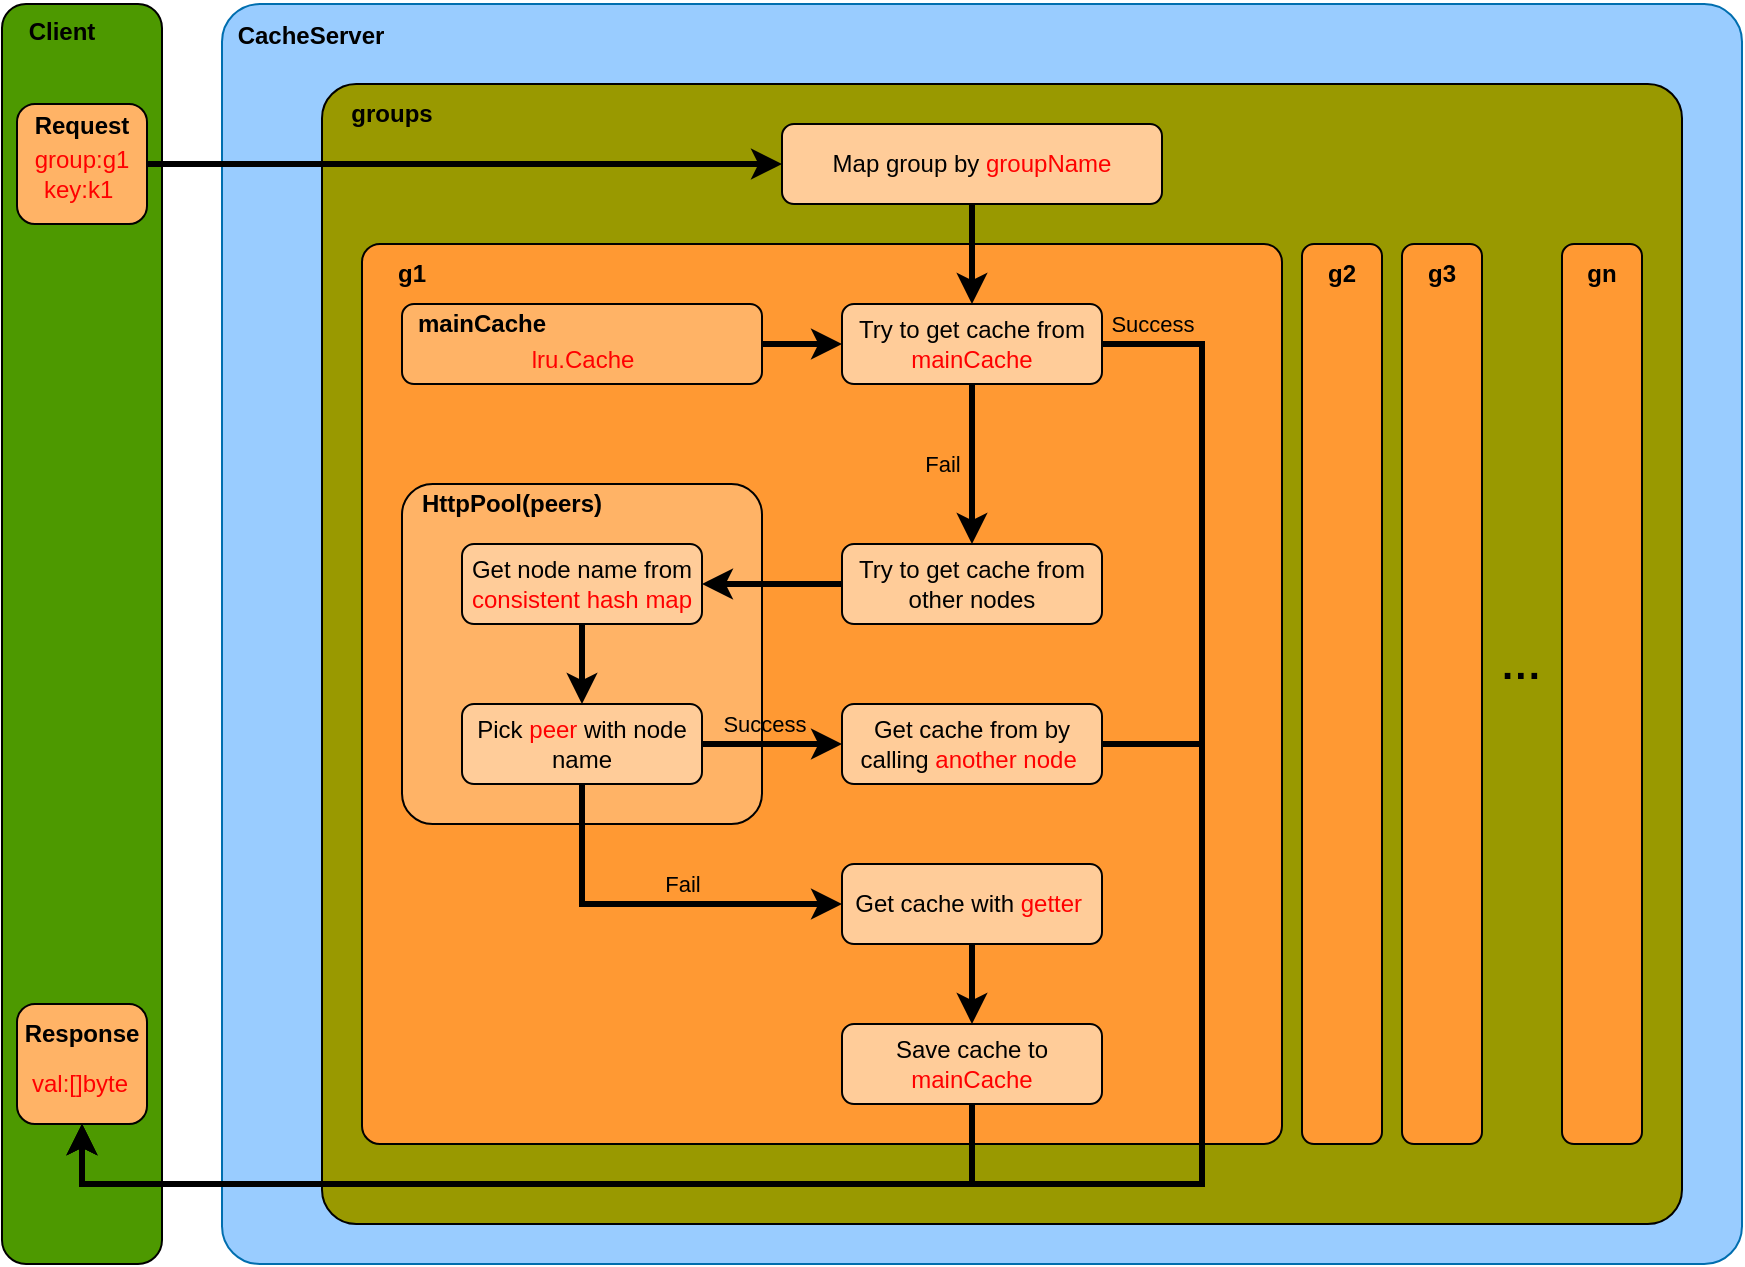 <mxfile>
    <diagram id="9KgbNxF7pnVbjIYk6dXa" name="第 1 页">
        <mxGraphModel dx="1990" dy="783" grid="1" gridSize="10" guides="1" tooltips="1" connect="1" arrows="1" fold="1" page="1" pageScale="1" pageWidth="827" pageHeight="1169" math="0" shadow="0">
            <root>
                <mxCell id="0"/>
                <mxCell id="1" style="locked=1;" parent="0"/>
                <mxCell id="106" value="" style="group" vertex="1" connectable="0" parent="1">
                    <mxGeometry x="-150" y="410" width="760" height="630" as="geometry"/>
                </mxCell>
                <mxCell id="80" value="" style="rounded=1;whiteSpace=wrap;html=1;labelBackgroundColor=none;fontColor=#ffffff;fillColor=#99CCFF;arcSize=3;strokeColor=#006EAF;" vertex="1" parent="106">
                    <mxGeometry width="760" height="630" as="geometry"/>
                </mxCell>
                <mxCell id="81" value="&lt;b&gt;&lt;font color=&quot;#000000&quot;&gt;CacheServer&lt;/font&gt;&lt;/b&gt;" style="text;html=1;strokeColor=none;fillColor=none;align=center;verticalAlign=middle;whiteSpace=wrap;rounded=0;labelBackgroundColor=none;fontColor=#FF0000;" vertex="1" parent="106">
                    <mxGeometry x="7.451" width="74.51" height="31.5" as="geometry"/>
                </mxCell>
                <mxCell id="112" value="" style="group" vertex="1" connectable="0" parent="1">
                    <mxGeometry x="-260" y="410" width="80" height="630" as="geometry"/>
                </mxCell>
                <mxCell id="107" value="" style="rounded=1;whiteSpace=wrap;html=1;labelBackgroundColor=none;fontSize=20;fontColor=#000000;fillColor=#4D9900;" vertex="1" parent="112">
                    <mxGeometry width="80" height="630" as="geometry"/>
                </mxCell>
                <mxCell id="108" value="&lt;font style=&quot;font-size: 12px&quot;&gt;&lt;b&gt;Client&lt;/b&gt;&lt;/font&gt;" style="text;html=1;strokeColor=none;fillColor=none;align=center;verticalAlign=middle;whiteSpace=wrap;rounded=0;labelBackgroundColor=none;fontSize=20;fontColor=#000000;" vertex="1" parent="112">
                    <mxGeometry width="60" height="20" as="geometry"/>
                </mxCell>
                <mxCell id="44" value="元素" style="" parent="0"/>
                <mxCell id="103" value="" style="group" vertex="1" connectable="0" parent="44">
                    <mxGeometry x="-100" y="450" width="680" height="570" as="geometry"/>
                </mxCell>
                <mxCell id="82" value="" style="rounded=1;whiteSpace=wrap;html=1;labelBackgroundColor=none;fontColor=#000000;fillColor=#999900;arcSize=3;" vertex="1" parent="103">
                    <mxGeometry width="680" height="570" as="geometry"/>
                </mxCell>
                <mxCell id="83" value="&lt;b&gt;&lt;font color=&quot;#000000&quot;&gt;groups&lt;/font&gt;&lt;/b&gt;" style="text;html=1;strokeColor=none;fillColor=none;align=center;verticalAlign=middle;whiteSpace=wrap;rounded=0;labelBackgroundColor=none;fontColor=#FF0000;" vertex="1" parent="103">
                    <mxGeometry width="70" height="30" as="geometry"/>
                </mxCell>
                <mxCell id="89" value="Map group by &lt;font color=&quot;#ff0000&quot;&gt;groupName&lt;/font&gt;" style="rounded=1;whiteSpace=wrap;html=1;labelBackgroundColor=none;fontColor=#000000;fillColor=#FFCC99;" vertex="1" parent="103">
                    <mxGeometry x="230" y="20" width="190" height="40" as="geometry"/>
                </mxCell>
                <mxCell id="105" value="" style="group" vertex="1" connectable="0" parent="44">
                    <mxGeometry x="-80" y="530" width="460" height="450" as="geometry"/>
                </mxCell>
                <mxCell id="2" value="" style="rounded=1;whiteSpace=wrap;html=1;fillColor=#FF9933;arcSize=2;" vertex="1" parent="105">
                    <mxGeometry width="460" height="450" as="geometry"/>
                </mxCell>
                <mxCell id="3" value="&lt;b&gt;g1&lt;/b&gt;" style="text;html=1;strokeColor=none;fillColor=none;align=center;verticalAlign=middle;whiteSpace=wrap;rounded=0;fontColor=#000000;" vertex="1" parent="105">
                    <mxGeometry width="50" height="30" as="geometry"/>
                </mxCell>
                <mxCell id="21" value="Try to get cache from &lt;font color=&quot;#ff0000&quot;&gt;mainCache&lt;/font&gt;" style="rounded=1;whiteSpace=wrap;html=1;fontColor=#000000;fillColor=#FFCC99;" vertex="1" parent="44">
                    <mxGeometry x="160" y="560" width="130" height="40" as="geometry"/>
                </mxCell>
                <mxCell id="28" value="" style="group" vertex="1" connectable="0" parent="44">
                    <mxGeometry x="-60" y="560" width="180" height="40" as="geometry"/>
                </mxCell>
                <mxCell id="22" value="" style="rounded=1;whiteSpace=wrap;html=1;fillColor=#FFB366;" vertex="1" parent="28">
                    <mxGeometry width="180" height="40" as="geometry"/>
                </mxCell>
                <mxCell id="26" value="&lt;b&gt;mainCache&lt;/b&gt;" style="text;html=1;strokeColor=none;fillColor=none;align=center;verticalAlign=middle;whiteSpace=wrap;rounded=0;fontColor=#000000;" vertex="1" parent="28">
                    <mxGeometry width="80" height="20" as="geometry"/>
                </mxCell>
                <mxCell id="27" value="&lt;font color=&quot;#ff0000&quot;&gt;lru.Cache&lt;/font&gt;" style="text;html=1;strokeColor=none;fillColor=none;align=center;verticalAlign=middle;whiteSpace=wrap;rounded=0;fontColor=#000000;" vertex="1" parent="28">
                    <mxGeometry x="37.5" y="18" width="105" height="20" as="geometry"/>
                </mxCell>
                <mxCell id="30" value="Try to get cache from other nodes" style="rounded=1;whiteSpace=wrap;html=1;fontColor=#000000;fillColor=#FFCC99;" vertex="1" parent="44">
                    <mxGeometry x="160" y="680" width="130" height="40" as="geometry"/>
                </mxCell>
                <mxCell id="31" value="" style="group" vertex="1" connectable="0" parent="44">
                    <mxGeometry x="-40" y="640" width="160" height="200" as="geometry"/>
                </mxCell>
                <mxCell id="32" value="" style="rounded=1;whiteSpace=wrap;html=1;fillColor=#FFB366;arcSize=9;" vertex="1" parent="31">
                    <mxGeometry x="-20" y="10" width="180" height="170" as="geometry"/>
                </mxCell>
                <mxCell id="33" value="&lt;b&gt;HttpPool(peers)&lt;/b&gt;" style="text;html=1;strokeColor=none;fillColor=none;align=center;verticalAlign=middle;whiteSpace=wrap;rounded=0;fontColor=#000000;" vertex="1" parent="31">
                    <mxGeometry x="-20" y="10" width="110" height="20" as="geometry"/>
                </mxCell>
                <mxCell id="35" value="Get node name from &lt;font color=&quot;#ff0000&quot;&gt;consistent hash map&lt;/font&gt;" style="rounded=1;whiteSpace=wrap;html=1;fontColor=#000000;fillColor=#FFCC99;" vertex="1" parent="31">
                    <mxGeometry x="10" y="40" width="120" height="40" as="geometry"/>
                </mxCell>
                <mxCell id="36" value="Pick &lt;font color=&quot;#ff0000&quot;&gt;peer&lt;/font&gt; with node name" style="rounded=1;whiteSpace=wrap;html=1;fontColor=#000000;fillColor=#FFCC99;" vertex="1" parent="31">
                    <mxGeometry x="10" y="120" width="120" height="40" as="geometry"/>
                </mxCell>
                <mxCell id="43" value="Get cache from by calling &lt;font color=&quot;#ff0000&quot;&gt;another node&lt;/font&gt;&amp;nbsp;" style="rounded=1;whiteSpace=wrap;html=1;fontColor=#000000;fillColor=#FFCC99;" vertex="1" parent="44">
                    <mxGeometry x="160" y="760" width="130" height="40" as="geometry"/>
                </mxCell>
                <mxCell id="56" value="Get cache with &lt;font color=&quot;#ff0000&quot;&gt;getter&lt;/font&gt;&amp;nbsp;" style="rounded=1;whiteSpace=wrap;html=1;fontColor=#000000;fillColor=#FFCC99;" vertex="1" parent="44">
                    <mxGeometry x="160" y="840" width="130" height="40" as="geometry"/>
                </mxCell>
                <mxCell id="58" value="Save cache to &lt;font color=&quot;#ff0000&quot;&gt;mainCache&lt;/font&gt;" style="rounded=1;whiteSpace=wrap;html=1;fontColor=#000000;fillColor=#FFCC99;" vertex="1" parent="44">
                    <mxGeometry x="160" y="920" width="130" height="40" as="geometry"/>
                </mxCell>
                <mxCell id="95" value="" style="group" vertex="1" connectable="0" parent="44">
                    <mxGeometry x="520" y="530" width="40" height="450" as="geometry"/>
                </mxCell>
                <mxCell id="96" value="" style="rounded=1;whiteSpace=wrap;html=1;fillColor=#FF9933;" vertex="1" parent="95">
                    <mxGeometry width="40" height="450" as="geometry"/>
                </mxCell>
                <mxCell id="97" value="&lt;b&gt;gn&lt;/b&gt;" style="text;html=1;strokeColor=none;fillColor=none;align=center;verticalAlign=middle;whiteSpace=wrap;rounded=0;fontColor=#000000;" vertex="1" parent="95">
                    <mxGeometry width="40" height="30" as="geometry"/>
                </mxCell>
                <mxCell id="92" value="" style="group" vertex="1" connectable="0" parent="44">
                    <mxGeometry x="440" y="530" width="40" height="450" as="geometry"/>
                </mxCell>
                <mxCell id="93" value="" style="rounded=1;whiteSpace=wrap;html=1;fillColor=#FF9933;" vertex="1" parent="92">
                    <mxGeometry width="40" height="450" as="geometry"/>
                </mxCell>
                <mxCell id="94" value="&lt;b&gt;g3&lt;/b&gt;" style="text;html=1;strokeColor=none;fillColor=none;align=center;verticalAlign=middle;whiteSpace=wrap;rounded=0;fontColor=#000000;" vertex="1" parent="92">
                    <mxGeometry width="40" height="30" as="geometry"/>
                </mxCell>
                <mxCell id="99" value="&lt;b&gt;&lt;font style=&quot;font-size: 20px&quot;&gt;···&lt;/font&gt;&lt;/b&gt;" style="text;html=1;strokeColor=none;fillColor=none;align=center;verticalAlign=middle;whiteSpace=wrap;rounded=0;labelBackgroundColor=none;fontColor=#000000;" vertex="1" parent="44">
                    <mxGeometry x="480" y="730" width="40" height="30" as="geometry"/>
                </mxCell>
                <mxCell id="102" value="" style="group" vertex="1" connectable="0" parent="44">
                    <mxGeometry x="390" y="530" width="180" height="470" as="geometry"/>
                </mxCell>
                <mxCell id="6" value="" style="rounded=1;whiteSpace=wrap;html=1;fillColor=#FF9933;" vertex="1" parent="102">
                    <mxGeometry width="40" height="450" as="geometry"/>
                </mxCell>
                <mxCell id="7" value="&lt;b&gt;g2&lt;/b&gt;" style="text;html=1;strokeColor=none;fillColor=none;align=center;verticalAlign=middle;whiteSpace=wrap;rounded=0;fontColor=#000000;" vertex="1" parent="102">
                    <mxGeometry width="40" height="30" as="geometry"/>
                </mxCell>
                <mxCell id="118" value="" style="group" vertex="1" connectable="0" parent="44">
                    <mxGeometry x="-252.5" y="460" width="65" height="70" as="geometry"/>
                </mxCell>
                <mxCell id="18" value="" style="rounded=1;whiteSpace=wrap;html=1;fontColor=#000000;fillColor=#FFB366;" vertex="1" parent="118">
                    <mxGeometry width="65" height="60" as="geometry"/>
                </mxCell>
                <mxCell id="114" value="&lt;b&gt;Request&lt;/b&gt;" style="text;html=1;strokeColor=none;fillColor=none;align=center;verticalAlign=middle;whiteSpace=wrap;rounded=0;labelBackgroundColor=none;fontSize=12;fontColor=#000000;" vertex="1" parent="118">
                    <mxGeometry x="2.5" y="6" width="60" height="10" as="geometry"/>
                </mxCell>
                <mxCell id="115" value="&lt;font color=&quot;#ff0000&quot;&gt;group:g1 key:k1&lt;/font&gt;&amp;nbsp;" style="text;html=1;strokeColor=none;fillColor=none;align=center;verticalAlign=middle;whiteSpace=wrap;rounded=0;labelBackgroundColor=none;fontSize=12;fontColor=#000000;" vertex="1" parent="118">
                    <mxGeometry x="2.5" y="20" width="60" height="30" as="geometry"/>
                </mxCell>
                <mxCell id="123" value="" style="group" vertex="1" connectable="0" parent="44">
                    <mxGeometry x="-252.5" y="910" width="65" height="60" as="geometry"/>
                </mxCell>
                <mxCell id="120" value="" style="rounded=1;whiteSpace=wrap;html=1;fontColor=#000000;fillColor=#FFB366;" vertex="1" parent="123">
                    <mxGeometry width="65" height="60" as="geometry"/>
                </mxCell>
                <mxCell id="121" value="&lt;b&gt;Response&lt;/b&gt;" style="text;html=1;strokeColor=none;fillColor=none;align=center;verticalAlign=middle;whiteSpace=wrap;rounded=0;labelBackgroundColor=none;fontSize=12;fontColor=#000000;" vertex="1" parent="123">
                    <mxGeometry x="2.5" y="10" width="60" height="10" as="geometry"/>
                </mxCell>
                <mxCell id="122" value="&lt;font color=&quot;#ff0000&quot;&gt;val:[]byte&lt;/font&gt;" style="text;html=1;strokeColor=none;fillColor=none;align=center;verticalAlign=middle;whiteSpace=wrap;rounded=0;labelBackgroundColor=none;fontSize=12;fontColor=#000000;" vertex="1" parent="123">
                    <mxGeometry x="2.5" y="30" width="57.5" height="20" as="geometry"/>
                </mxCell>
                <mxCell id="59" value="arrows" style="" parent="0"/>
                <mxCell id="60" style="edgeStyle=none;rounded=0;html=1;exitX=1;exitY=0.5;exitDx=0;exitDy=0;entryX=0;entryY=0.5;entryDx=0;entryDy=0;fontColor=#FF0000;startArrow=none;startFill=0;strokeColor=#000000;strokeWidth=3;" edge="1" parent="59" source="22" target="21">
                    <mxGeometry relative="1" as="geometry"/>
                </mxCell>
                <mxCell id="61" style="edgeStyle=none;rounded=0;html=1;exitX=0.5;exitY=1;exitDx=0;exitDy=0;entryX=0.5;entryY=0;entryDx=0;entryDy=0;fontColor=#FF0000;startArrow=none;startFill=0;strokeColor=#000000;strokeWidth=3;" edge="1" parent="59" source="21" target="30">
                    <mxGeometry relative="1" as="geometry"/>
                </mxCell>
                <mxCell id="78" value="Fail" style="edgeLabel;html=1;align=center;verticalAlign=middle;resizable=0;points=[];fontColor=#000000;labelBackgroundColor=none;" vertex="1" connectable="0" parent="61">
                    <mxGeometry x="-0.358" relative="1" as="geometry">
                        <mxPoint x="-15" y="14" as="offset"/>
                    </mxGeometry>
                </mxCell>
                <mxCell id="62" style="edgeStyle=none;rounded=0;html=1;exitX=0;exitY=0.5;exitDx=0;exitDy=0;entryX=1;entryY=0.5;entryDx=0;entryDy=0;fontColor=#FF0000;startArrow=none;startFill=0;strokeColor=#000000;strokeWidth=3;" edge="1" parent="59" source="30" target="35">
                    <mxGeometry relative="1" as="geometry"/>
                </mxCell>
                <mxCell id="64" style="edgeStyle=none;rounded=0;html=1;exitX=1;exitY=0.5;exitDx=0;exitDy=0;entryX=0;entryY=0.5;entryDx=0;entryDy=0;fontColor=#FF0000;startArrow=none;startFill=0;strokeColor=#000000;strokeWidth=3;" edge="1" parent="59" source="36" target="43">
                    <mxGeometry relative="1" as="geometry"/>
                </mxCell>
                <mxCell id="77" value="Success" style="edgeLabel;html=1;align=center;verticalAlign=middle;resizable=0;points=[];fontColor=#000000;labelBackgroundColor=none;" vertex="1" connectable="0" parent="64">
                    <mxGeometry x="-0.476" y="1" relative="1" as="geometry">
                        <mxPoint x="12" y="-9" as="offset"/>
                    </mxGeometry>
                </mxCell>
                <mxCell id="66" style="edgeStyle=none;rounded=0;html=1;exitX=0.5;exitY=1;exitDx=0;exitDy=0;entryX=0.5;entryY=0;entryDx=0;entryDy=0;fontColor=#FF0000;startArrow=none;startFill=0;strokeColor=#000000;strokeWidth=3;" edge="1" parent="59" source="56" target="58">
                    <mxGeometry relative="1" as="geometry"/>
                </mxCell>
                <mxCell id="72" style="edgeStyle=orthogonalEdgeStyle;rounded=0;html=1;exitX=0.5;exitY=1;exitDx=0;exitDy=0;fontColor=#000000;startArrow=none;startFill=0;strokeColor=#000000;strokeWidth=3;elbow=vertical;" edge="1" parent="59" source="58">
                    <mxGeometry relative="1" as="geometry">
                        <mxPoint x="-220" y="970" as="targetPoint"/>
                        <Array as="points">
                            <mxPoint x="225" y="1000"/>
                            <mxPoint x="-220" y="1000"/>
                        </Array>
                    </mxGeometry>
                </mxCell>
                <mxCell id="63" style="edgeStyle=none;rounded=0;html=1;exitX=0.5;exitY=1;exitDx=0;exitDy=0;fontColor=#FF0000;startArrow=none;startFill=0;strokeColor=#000000;strokeWidth=3;" edge="1" parent="59" source="35" target="36">
                    <mxGeometry relative="1" as="geometry"/>
                </mxCell>
                <mxCell id="73" style="edgeStyle=orthogonalEdgeStyle;rounded=0;html=1;exitX=1;exitY=0.5;exitDx=0;exitDy=0;fontColor=#000000;startArrow=none;startFill=0;strokeColor=#000000;strokeWidth=3;elbow=vertical;entryX=0.5;entryY=1;entryDx=0;entryDy=0;" edge="1" parent="59" source="43" target="120">
                    <mxGeometry relative="1" as="geometry">
                        <mxPoint x="-180" y="860" as="targetPoint"/>
                        <Array as="points">
                            <mxPoint x="340" y="780"/>
                            <mxPoint x="340" y="1000"/>
                            <mxPoint x="-220" y="1000"/>
                        </Array>
                    </mxGeometry>
                </mxCell>
                <mxCell id="74" style="edgeStyle=orthogonalEdgeStyle;rounded=0;html=1;exitX=0.5;exitY=1;exitDx=0;exitDy=0;entryX=0;entryY=0.5;entryDx=0;entryDy=0;fontColor=#000000;startArrow=none;startFill=0;strokeColor=#000000;strokeWidth=3;elbow=vertical;" edge="1" parent="59" source="36" target="56">
                    <mxGeometry relative="1" as="geometry"/>
                </mxCell>
                <mxCell id="76" value="Fail" style="edgeLabel;html=1;align=center;verticalAlign=middle;resizable=0;points=[];fontColor=#000000;labelBackgroundColor=none;" vertex="1" connectable="0" parent="74">
                    <mxGeometry x="-0.061" y="1" relative="1" as="geometry">
                        <mxPoint x="21" y="-9" as="offset"/>
                    </mxGeometry>
                </mxCell>
                <mxCell id="75" style="edgeStyle=orthogonalEdgeStyle;rounded=0;html=1;exitX=1;exitY=0.5;exitDx=0;exitDy=0;fontColor=#000000;startArrow=none;startFill=0;strokeColor=#000000;strokeWidth=3;elbow=vertical;entryX=0.5;entryY=1;entryDx=0;entryDy=0;" edge="1" parent="59" source="21" target="120">
                    <mxGeometry relative="1" as="geometry">
                        <mxPoint x="-190" y="910" as="targetPoint"/>
                        <Array as="points">
                            <mxPoint x="340" y="580"/>
                            <mxPoint x="340" y="1000"/>
                            <mxPoint x="-220" y="1000"/>
                        </Array>
                    </mxGeometry>
                </mxCell>
                <mxCell id="79" value="Success" style="edgeLabel;html=1;align=center;verticalAlign=middle;resizable=0;points=[];fontColor=#000000;labelBackgroundColor=none;" vertex="1" connectable="0" parent="75">
                    <mxGeometry x="-0.881" relative="1" as="geometry">
                        <mxPoint x="-25" y="-23" as="offset"/>
                    </mxGeometry>
                </mxCell>
                <mxCell id="110" style="edgeStyle=orthogonalEdgeStyle;rounded=0;html=1;fontSize=12;fontColor=#000000;startArrow=none;startFill=0;strokeColor=#000000;strokeWidth=3;elbow=vertical;exitX=1;exitY=0.5;exitDx=0;exitDy=0;" edge="1" parent="59" source="18" target="89">
                    <mxGeometry relative="1" as="geometry">
                        <mxPoint x="-180" y="508" as="sourcePoint"/>
                    </mxGeometry>
                </mxCell>
                <mxCell id="111" style="edgeStyle=orthogonalEdgeStyle;rounded=0;html=1;exitX=0.5;exitY=1;exitDx=0;exitDy=0;entryX=0.5;entryY=0;entryDx=0;entryDy=0;fontSize=12;fontColor=#000000;startArrow=none;startFill=0;strokeColor=#000000;strokeWidth=3;elbow=vertical;" edge="1" parent="59" source="89" target="21">
                    <mxGeometry relative="1" as="geometry"/>
                </mxCell>
            </root>
        </mxGraphModel>
    </diagram>
</mxfile>